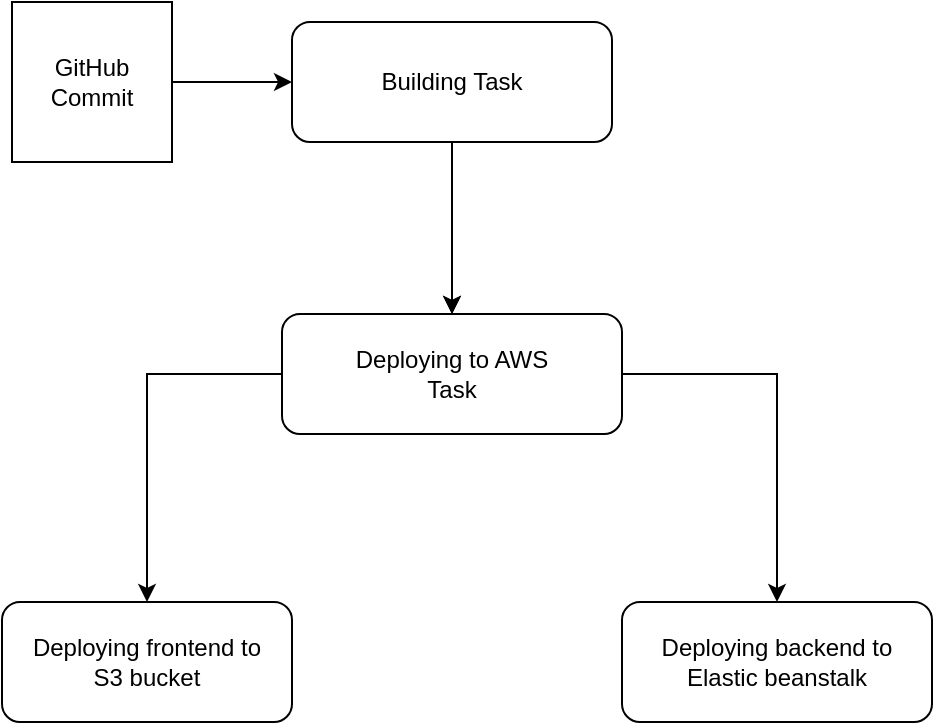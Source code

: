 <mxfile version="20.5.3" type="device"><diagram id="JbF-xUNvtj0HrqCvU9lM" name="Page-1"><mxGraphModel dx="1038" dy="588" grid="1" gridSize="10" guides="1" tooltips="1" connect="1" arrows="1" fold="1" page="1" pageScale="1" pageWidth="583" pageHeight="827" math="0" shadow="0"><root><mxCell id="0"/><mxCell id="1" parent="0"/><mxCell id="JqQFOeb1hnA132u48wbO-4" style="edgeStyle=orthogonalEdgeStyle;rounded=0;orthogonalLoop=1;jettySize=auto;html=1;entryX=0;entryY=0.5;entryDx=0;entryDy=0;" edge="1" parent="1" source="JqQFOeb1hnA132u48wbO-1" target="JqQFOeb1hnA132u48wbO-2"><mxGeometry relative="1" as="geometry"/></mxCell><mxCell id="JqQFOeb1hnA132u48wbO-1" value="GitHub&lt;br&gt;Commit" style="whiteSpace=wrap;html=1;aspect=fixed;" vertex="1" parent="1"><mxGeometry x="64" y="234" width="80" height="80" as="geometry"/></mxCell><mxCell id="JqQFOeb1hnA132u48wbO-5" style="edgeStyle=orthogonalEdgeStyle;rounded=0;orthogonalLoop=1;jettySize=auto;html=1;" edge="1" parent="1" source="JqQFOeb1hnA132u48wbO-2" target="JqQFOeb1hnA132u48wbO-3"><mxGeometry relative="1" as="geometry"/></mxCell><mxCell id="JqQFOeb1hnA132u48wbO-7" value="" style="edgeStyle=orthogonalEdgeStyle;rounded=0;orthogonalLoop=1;jettySize=auto;html=1;" edge="1" parent="1" source="JqQFOeb1hnA132u48wbO-2" target="JqQFOeb1hnA132u48wbO-3"><mxGeometry relative="1" as="geometry"/></mxCell><mxCell id="JqQFOeb1hnA132u48wbO-2" value="Building Task" style="rounded=1;whiteSpace=wrap;html=1;" vertex="1" parent="1"><mxGeometry x="204" y="244" width="160" height="60" as="geometry"/></mxCell><mxCell id="JqQFOeb1hnA132u48wbO-11" style="edgeStyle=orthogonalEdgeStyle;rounded=0;orthogonalLoop=1;jettySize=auto;html=1;exitX=0;exitY=0.5;exitDx=0;exitDy=0;" edge="1" parent="1" source="JqQFOeb1hnA132u48wbO-3" target="JqQFOeb1hnA132u48wbO-8"><mxGeometry relative="1" as="geometry"/></mxCell><mxCell id="JqQFOeb1hnA132u48wbO-12" style="edgeStyle=orthogonalEdgeStyle;rounded=0;orthogonalLoop=1;jettySize=auto;html=1;exitX=1;exitY=0.5;exitDx=0;exitDy=0;entryX=0.5;entryY=0;entryDx=0;entryDy=0;" edge="1" parent="1" source="JqQFOeb1hnA132u48wbO-3" target="JqQFOeb1hnA132u48wbO-9"><mxGeometry relative="1" as="geometry"/></mxCell><mxCell id="JqQFOeb1hnA132u48wbO-3" value="Deploying to AWS&lt;br&gt;Task" style="rounded=1;whiteSpace=wrap;html=1;" vertex="1" parent="1"><mxGeometry x="199" y="390" width="170" height="60" as="geometry"/></mxCell><mxCell id="JqQFOeb1hnA132u48wbO-8" value="Deploying frontend to&lt;br&gt;S3 bucket" style="rounded=1;whiteSpace=wrap;html=1;" vertex="1" parent="1"><mxGeometry x="59" y="534" width="145" height="60" as="geometry"/></mxCell><mxCell id="JqQFOeb1hnA132u48wbO-9" value="Deploying backend to Elastic beanstalk" style="rounded=1;whiteSpace=wrap;html=1;" vertex="1" parent="1"><mxGeometry x="369" y="534" width="155" height="60" as="geometry"/></mxCell></root></mxGraphModel></diagram></mxfile>